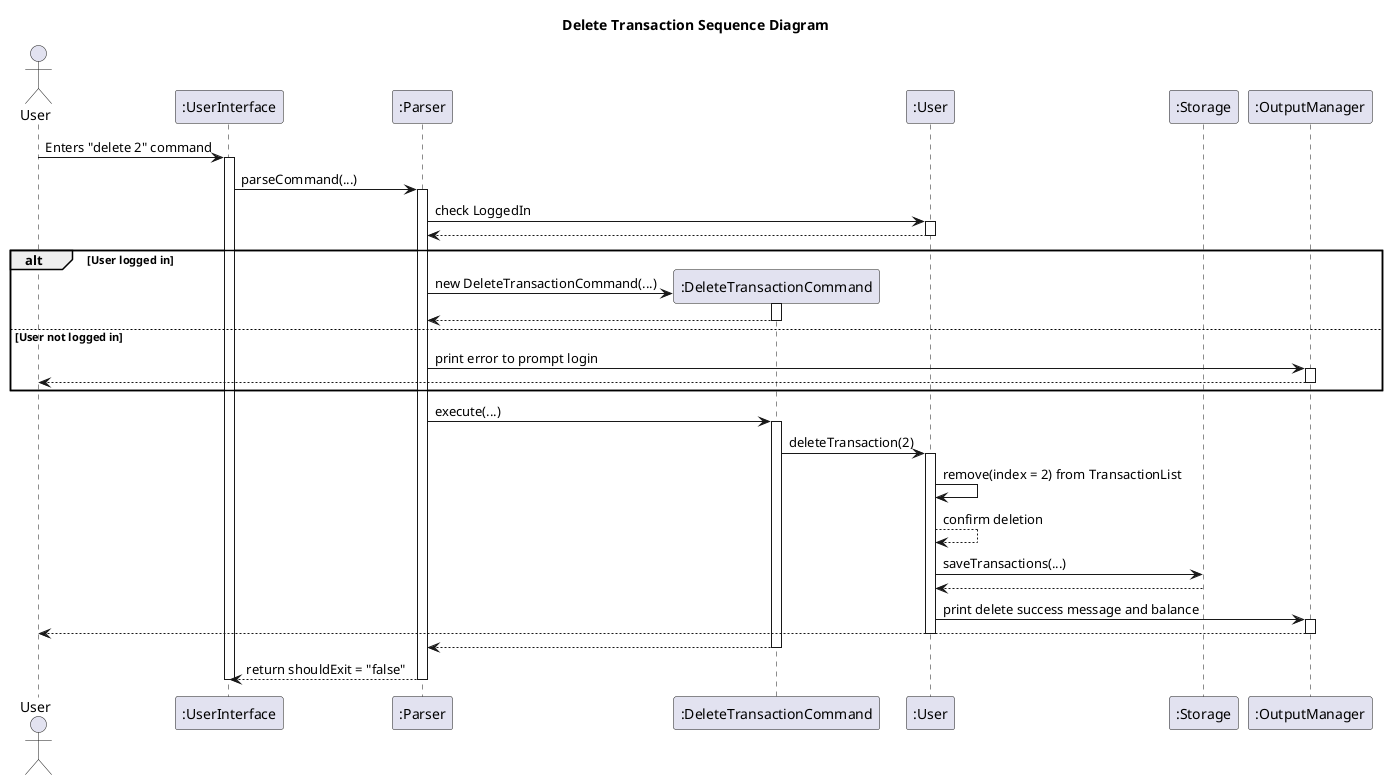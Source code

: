 @startuml
'https://plantuml.com/sequence-diagram

actor User as U

participant ":UserInterface" as UserInterface
participant ":Parser" as Parser
participant ":DeleteTransactionCommand" as DeleteTransactionCommand
participant ":User" as User
participant ":Storage" as Storage
participant ":OutputManager" as OutputManager


title Delete Transaction Sequence Diagram


U -> UserInterface : Enters "delete 2" command
activate UserInterface

UserInterface -> Parser : parseCommand(...)
activate Parser

Parser -> User : check LoggedIn
activate User

User --> Parser
deactivate User

alt User logged in
    create DeleteTransactionCommand
    Parser -> DeleteTransactionCommand: new DeleteTransactionCommand(...)
    activate DeleteTransactionCommand
    DeleteTransactionCommand --> Parser
    deactivate DeleteTransactionCommand

else User not logged in

    Parser -> OutputManager : print error to prompt login
    activate OutputManager
    OutputManager --> U
    deactivate OutputManager
end

Parser -> DeleteTransactionCommand : execute(...)
    activate DeleteTransactionCommand

    DeleteTransactionCommand -> User : deleteTransaction(2)
    activate User

    User -> User : remove(index = 2) from TransactionList
    User --> User : confirm deletion

    User -> Storage : saveTransactions(...)
    Storage --> User

    User -> OutputManager : print delete success message and balance
    activate OutputManager

    OutputManager --> U
    deactivate OutputManager
    deactivate User
    DeleteTransactionCommand --> Parser
    deactivate DeleteTransactionCommand

Parser --> UserInterface : return shouldExit = "false"
deactivate Parser
deactivate UserInterface

@enduml

